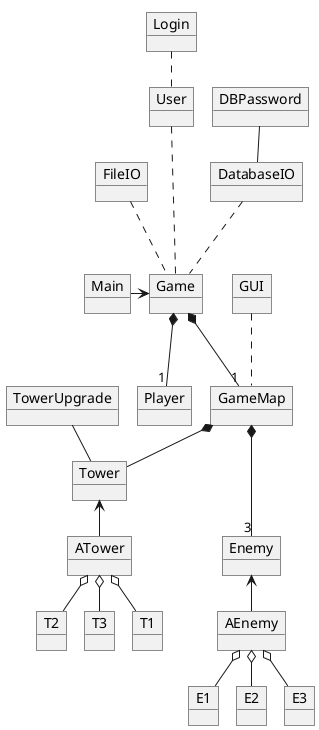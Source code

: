 @startuml
!pragma layout smetana

Object Main
Object Game
Object GameMap
Object FileIO
Object GUI
Object User
Object Player
Object Tower
Object ATower
Object T1
Object T2
Object T3
Object Enemy
Object AEnemy
Object E1
Object E2
Object E3
Object DatabaseIO
Object DBPassword
Object Login
Object TowerUpgrade

User .... Game
Login .. User
FileIO ... Game
GUI ... GameMap
DatabaseIO ... Game
DBPassword -- DatabaseIO

Main -> Game

Game *--- "1" GameMap
Game *--- "1" Player

GameMap *--- "3" Enemy
GameMap *-- Tower

TowerUpgrade -- Tower
Tower <-- ATower
ATower o-- T1
ATower o-- T2
ATower o-- T3

Enemy <-- AEnemy
AEnemy o-- E1
AEnemy o-- E2
AEnemy o-- E3





@enduml